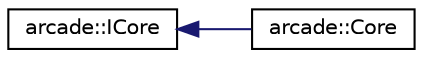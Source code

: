 digraph "Graphical Class Hierarchy"
{
 // LATEX_PDF_SIZE
  edge [fontname="Helvetica",fontsize="10",labelfontname="Helvetica",labelfontsize="10"];
  node [fontname="Helvetica",fontsize="10",shape=record];
  rankdir="LR";
  Node0 [label="arcade::ICore",height=0.2,width=0.4,color="black", fillcolor="white", style="filled",URL="$classarcade_1_1_i_core.html",tooltip=" "];
  Node0 -> Node1 [dir="back",color="midnightblue",fontsize="10",style="solid",fontname="Helvetica"];
  Node1 [label="arcade::Core",height=0.2,width=0.4,color="black", fillcolor="white", style="filled",URL="$classarcade_1_1_core.html",tooltip=" "];
}
